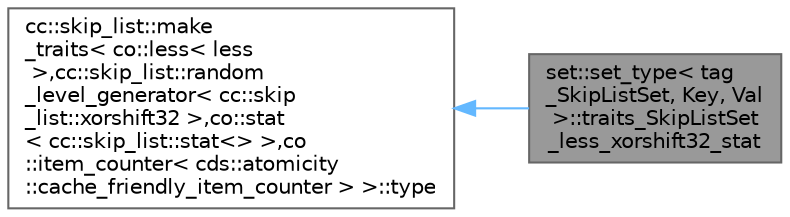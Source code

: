 digraph "set::set_type&lt; tag_SkipListSet, Key, Val &gt;::traits_SkipListSet_less_xorshift32_stat"
{
 // LATEX_PDF_SIZE
  bgcolor="transparent";
  edge [fontname=Helvetica,fontsize=10,labelfontname=Helvetica,labelfontsize=10];
  node [fontname=Helvetica,fontsize=10,shape=box,height=0.2,width=0.4];
  rankdir="LR";
  Node1 [id="Node000001",label="set::set_type\< tag\l_SkipListSet, Key, Val\l \>::traits_SkipListSet\l_less_xorshift32_stat",height=0.2,width=0.4,color="gray40", fillcolor="grey60", style="filled", fontcolor="black",tooltip=" "];
  Node2 -> Node1 [id="edge2_Node000001_Node000002",dir="back",color="steelblue1",style="solid",tooltip=" "];
  Node2 [id="Node000002",label="cc::skip_list::make\l_traits\< co::less\< less\l \>,cc::skip_list::random\l_level_generator\< cc::skip\l_list::xorshift32 \>,co::stat\l\< cc::skip_list::stat\<\> \>,co\l::item_counter\< cds::atomicity\l::cache_friendly_item_counter \> \>::type",height=0.2,width=0.4,color="gray40", fillcolor="white", style="filled",tooltip=" "];
}
